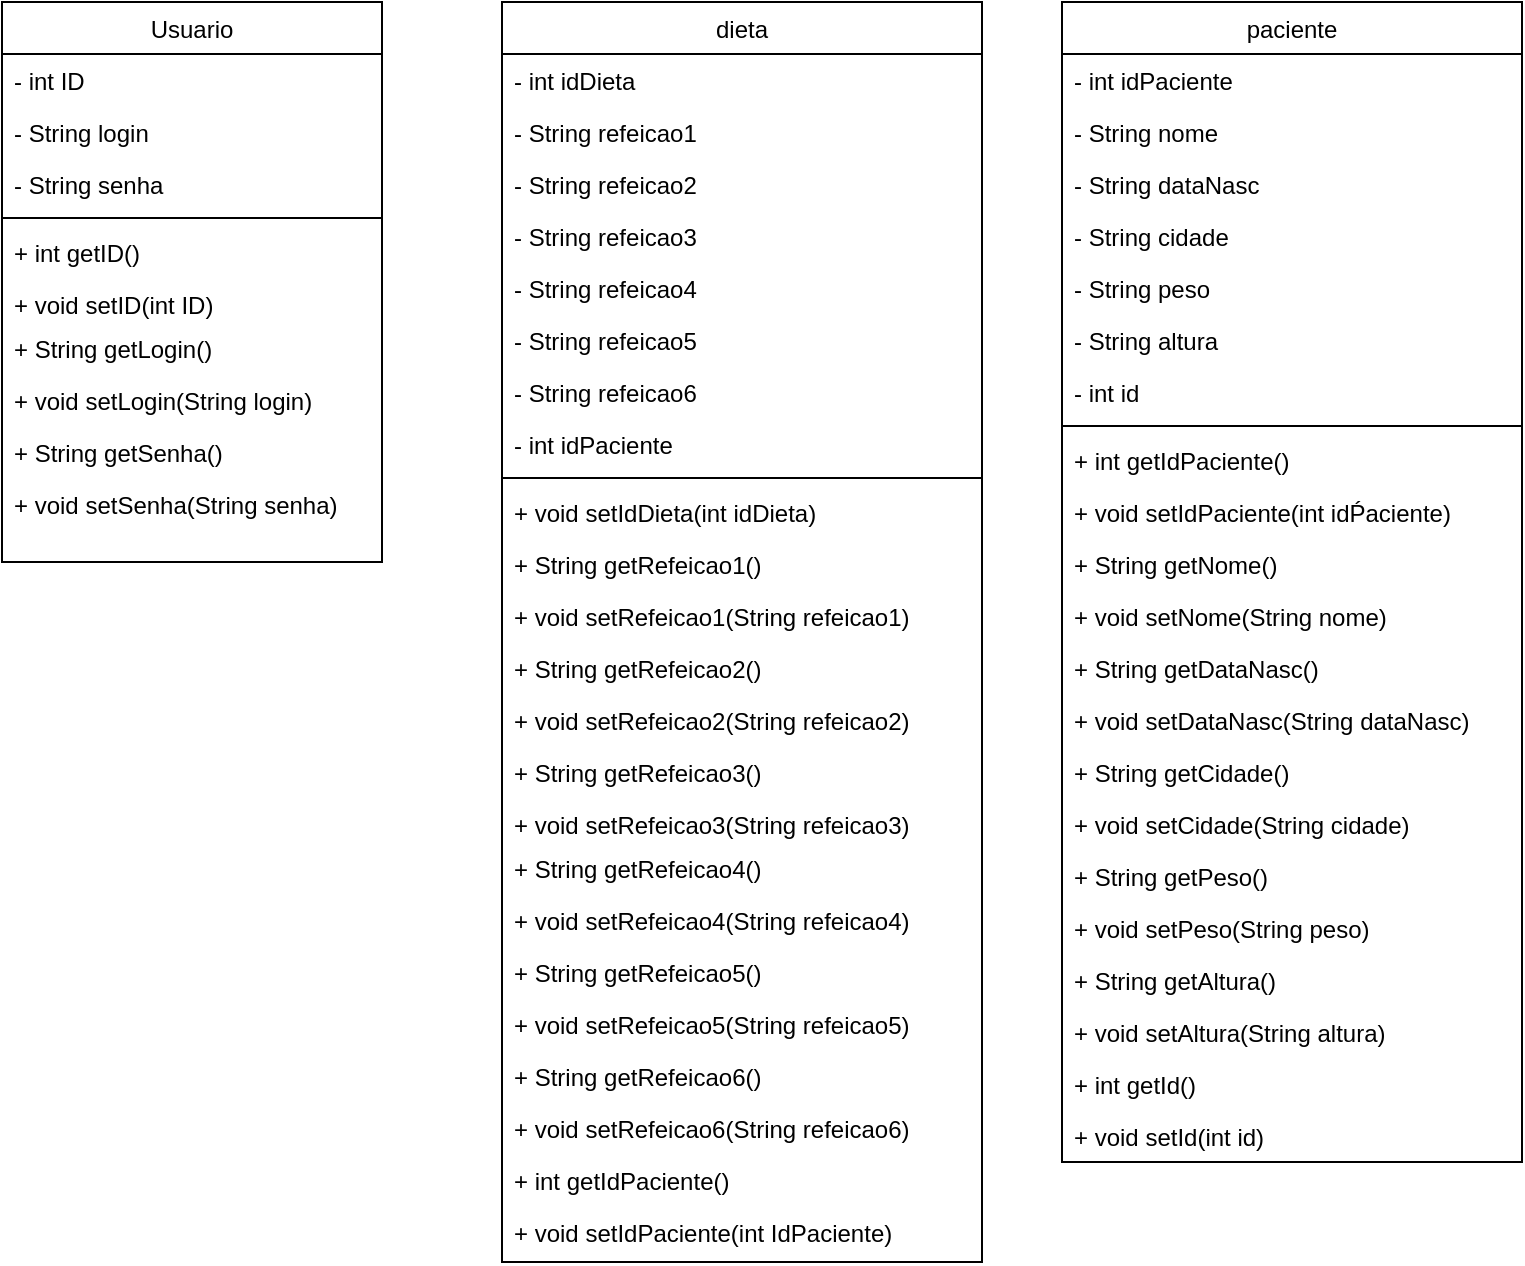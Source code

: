 <mxfile version="17.4.0" type="github">
  <diagram id="oljH0shxHkHEpRgFYSjo" name="Page-1">
    <mxGraphModel dx="1350" dy="793" grid="1" gridSize="10" guides="1" tooltips="1" connect="1" arrows="1" fold="1" page="1" pageScale="1" pageWidth="850" pageHeight="1100" math="0" shadow="0">
      <root>
        <mxCell id="0" />
        <mxCell id="1" parent="0" />
        <mxCell id="dqvvlaPlZ6KTONFacX8O-18" value="Usuario" style="swimlane;fontStyle=0;align=center;verticalAlign=top;childLayout=stackLayout;horizontal=1;startSize=26;horizontalStack=0;resizeParent=1;resizeLast=0;collapsible=1;marginBottom=0;rounded=0;shadow=0;strokeWidth=1;" vertex="1" parent="1">
          <mxGeometry x="40" y="60" width="190" height="280" as="geometry">
            <mxRectangle x="550" y="140" width="160" height="26" as="alternateBounds" />
          </mxGeometry>
        </mxCell>
        <mxCell id="dqvvlaPlZ6KTONFacX8O-19" value="- int ID" style="text;align=left;verticalAlign=top;spacingLeft=4;spacingRight=4;overflow=hidden;rotatable=0;points=[[0,0.5],[1,0.5]];portConstraint=eastwest;rounded=0;shadow=0;html=0;" vertex="1" parent="dqvvlaPlZ6KTONFacX8O-18">
          <mxGeometry y="26" width="190" height="26" as="geometry" />
        </mxCell>
        <mxCell id="dqvvlaPlZ6KTONFacX8O-20" value="- String login" style="text;align=left;verticalAlign=top;spacingLeft=4;spacingRight=4;overflow=hidden;rotatable=0;points=[[0,0.5],[1,0.5]];portConstraint=eastwest;rounded=0;shadow=0;html=0;" vertex="1" parent="dqvvlaPlZ6KTONFacX8O-18">
          <mxGeometry y="52" width="190" height="26" as="geometry" />
        </mxCell>
        <mxCell id="dqvvlaPlZ6KTONFacX8O-21" value="- String senha" style="text;align=left;verticalAlign=top;spacingLeft=4;spacingRight=4;overflow=hidden;rotatable=0;points=[[0,0.5],[1,0.5]];portConstraint=eastwest;rounded=0;shadow=0;html=0;" vertex="1" parent="dqvvlaPlZ6KTONFacX8O-18">
          <mxGeometry y="78" width="190" height="26" as="geometry" />
        </mxCell>
        <mxCell id="dqvvlaPlZ6KTONFacX8O-24" value="" style="line;html=1;strokeWidth=1;align=left;verticalAlign=middle;spacingTop=-1;spacingLeft=3;spacingRight=3;rotatable=0;labelPosition=right;points=[];portConstraint=eastwest;" vertex="1" parent="dqvvlaPlZ6KTONFacX8O-18">
          <mxGeometry y="104" width="190" height="8" as="geometry" />
        </mxCell>
        <mxCell id="dqvvlaPlZ6KTONFacX8O-25" value="+ int getID() " style="text;align=left;verticalAlign=top;spacingLeft=4;spacingRight=4;overflow=hidden;rotatable=0;points=[[0,0.5],[1,0.5]];portConstraint=eastwest;" vertex="1" parent="dqvvlaPlZ6KTONFacX8O-18">
          <mxGeometry y="112" width="190" height="26" as="geometry" />
        </mxCell>
        <mxCell id="dqvvlaPlZ6KTONFacX8O-28" value="+ void setID(int ID)" style="text;align=left;verticalAlign=top;spacingLeft=4;spacingRight=4;overflow=hidden;rotatable=0;points=[[0,0.5],[1,0.5]];portConstraint=eastwest;" vertex="1" parent="dqvvlaPlZ6KTONFacX8O-18">
          <mxGeometry y="138" width="190" height="22" as="geometry" />
        </mxCell>
        <mxCell id="dqvvlaPlZ6KTONFacX8O-27" value="+ String getLogin()" style="text;align=left;verticalAlign=top;spacingLeft=4;spacingRight=4;overflow=hidden;rotatable=0;points=[[0,0.5],[1,0.5]];portConstraint=eastwest;" vertex="1" parent="dqvvlaPlZ6KTONFacX8O-18">
          <mxGeometry y="160" width="190" height="26" as="geometry" />
        </mxCell>
        <mxCell id="dqvvlaPlZ6KTONFacX8O-26" value="+ void setLogin(String login)" style="text;align=left;verticalAlign=top;spacingLeft=4;spacingRight=4;overflow=hidden;rotatable=0;points=[[0,0.5],[1,0.5]];portConstraint=eastwest;" vertex="1" parent="dqvvlaPlZ6KTONFacX8O-18">
          <mxGeometry y="186" width="190" height="26" as="geometry" />
        </mxCell>
        <mxCell id="dqvvlaPlZ6KTONFacX8O-32" value="+ String getSenha()" style="text;align=left;verticalAlign=top;spacingLeft=4;spacingRight=4;overflow=hidden;rotatable=0;points=[[0,0.5],[1,0.5]];portConstraint=eastwest;" vertex="1" parent="dqvvlaPlZ6KTONFacX8O-18">
          <mxGeometry y="212" width="190" height="26" as="geometry" />
        </mxCell>
        <mxCell id="dqvvlaPlZ6KTONFacX8O-31" value="+ void setSenha(String senha)" style="text;align=left;verticalAlign=top;spacingLeft=4;spacingRight=4;overflow=hidden;rotatable=0;points=[[0,0.5],[1,0.5]];portConstraint=eastwest;" vertex="1" parent="dqvvlaPlZ6KTONFacX8O-18">
          <mxGeometry y="238" width="190" height="26" as="geometry" />
        </mxCell>
        <mxCell id="dqvvlaPlZ6KTONFacX8O-33" value="dieta" style="swimlane;fontStyle=0;align=center;verticalAlign=top;childLayout=stackLayout;horizontal=1;startSize=26;horizontalStack=0;resizeParent=1;resizeLast=0;collapsible=1;marginBottom=0;rounded=0;shadow=0;strokeWidth=1;" vertex="1" parent="1">
          <mxGeometry x="290" y="60" width="240" height="630" as="geometry">
            <mxRectangle x="550" y="140" width="160" height="26" as="alternateBounds" />
          </mxGeometry>
        </mxCell>
        <mxCell id="dqvvlaPlZ6KTONFacX8O-34" value="- int idDieta" style="text;align=left;verticalAlign=top;spacingLeft=4;spacingRight=4;overflow=hidden;rotatable=0;points=[[0,0.5],[1,0.5]];portConstraint=eastwest;rounded=0;shadow=0;html=0;" vertex="1" parent="dqvvlaPlZ6KTONFacX8O-33">
          <mxGeometry y="26" width="240" height="26" as="geometry" />
        </mxCell>
        <mxCell id="dqvvlaPlZ6KTONFacX8O-35" value="- String refeicao1" style="text;align=left;verticalAlign=top;spacingLeft=4;spacingRight=4;overflow=hidden;rotatable=0;points=[[0,0.5],[1,0.5]];portConstraint=eastwest;rounded=0;shadow=0;html=0;" vertex="1" parent="dqvvlaPlZ6KTONFacX8O-33">
          <mxGeometry y="52" width="240" height="26" as="geometry" />
        </mxCell>
        <mxCell id="dqvvlaPlZ6KTONFacX8O-36" value="- String refeicao2" style="text;align=left;verticalAlign=top;spacingLeft=4;spacingRight=4;overflow=hidden;rotatable=0;points=[[0,0.5],[1,0.5]];portConstraint=eastwest;rounded=0;shadow=0;html=0;" vertex="1" parent="dqvvlaPlZ6KTONFacX8O-33">
          <mxGeometry y="78" width="240" height="26" as="geometry" />
        </mxCell>
        <mxCell id="dqvvlaPlZ6KTONFacX8O-37" value="- String refeicao3" style="text;align=left;verticalAlign=top;spacingLeft=4;spacingRight=4;overflow=hidden;rotatable=0;points=[[0,0.5],[1,0.5]];portConstraint=eastwest;rounded=0;shadow=0;html=0;" vertex="1" parent="dqvvlaPlZ6KTONFacX8O-33">
          <mxGeometry y="104" width="240" height="26" as="geometry" />
        </mxCell>
        <mxCell id="dqvvlaPlZ6KTONFacX8O-38" value="- String refeicao4" style="text;align=left;verticalAlign=top;spacingLeft=4;spacingRight=4;overflow=hidden;rotatable=0;points=[[0,0.5],[1,0.5]];portConstraint=eastwest;rounded=0;shadow=0;html=0;" vertex="1" parent="dqvvlaPlZ6KTONFacX8O-33">
          <mxGeometry y="130" width="240" height="26" as="geometry" />
        </mxCell>
        <mxCell id="dqvvlaPlZ6KTONFacX8O-42" value="- String refeicao5" style="text;align=left;verticalAlign=top;spacingLeft=4;spacingRight=4;overflow=hidden;rotatable=0;points=[[0,0.5],[1,0.5]];portConstraint=eastwest;rounded=0;shadow=0;html=0;" vertex="1" parent="dqvvlaPlZ6KTONFacX8O-33">
          <mxGeometry y="156" width="240" height="26" as="geometry" />
        </mxCell>
        <mxCell id="dqvvlaPlZ6KTONFacX8O-41" value="- String refeicao6" style="text;align=left;verticalAlign=top;spacingLeft=4;spacingRight=4;overflow=hidden;rotatable=0;points=[[0,0.5],[1,0.5]];portConstraint=eastwest;rounded=0;shadow=0;html=0;" vertex="1" parent="dqvvlaPlZ6KTONFacX8O-33">
          <mxGeometry y="182" width="240" height="26" as="geometry" />
        </mxCell>
        <mxCell id="dqvvlaPlZ6KTONFacX8O-43" value="- int idPaciente" style="text;align=left;verticalAlign=top;spacingLeft=4;spacingRight=4;overflow=hidden;rotatable=0;points=[[0,0.5],[1,0.5]];portConstraint=eastwest;rounded=0;shadow=0;html=0;" vertex="1" parent="dqvvlaPlZ6KTONFacX8O-33">
          <mxGeometry y="208" width="240" height="26" as="geometry" />
        </mxCell>
        <mxCell id="dqvvlaPlZ6KTONFacX8O-39" value="" style="line;html=1;strokeWidth=1;align=left;verticalAlign=middle;spacingTop=-1;spacingLeft=3;spacingRight=3;rotatable=0;labelPosition=right;points=[];portConstraint=eastwest;" vertex="1" parent="dqvvlaPlZ6KTONFacX8O-33">
          <mxGeometry y="234" width="240" height="8" as="geometry" />
        </mxCell>
        <mxCell id="dqvvlaPlZ6KTONFacX8O-40" value="+ void setIdDieta(int idDieta)" style="text;align=left;verticalAlign=top;spacingLeft=4;spacingRight=4;overflow=hidden;rotatable=0;points=[[0,0.5],[1,0.5]];portConstraint=eastwest;" vertex="1" parent="dqvvlaPlZ6KTONFacX8O-33">
          <mxGeometry y="242" width="240" height="26" as="geometry" />
        </mxCell>
        <mxCell id="dqvvlaPlZ6KTONFacX8O-51" value="+ String getRefeicao1()" style="text;align=left;verticalAlign=top;spacingLeft=4;spacingRight=4;overflow=hidden;rotatable=0;points=[[0,0.5],[1,0.5]];portConstraint=eastwest;" vertex="1" parent="dqvvlaPlZ6KTONFacX8O-33">
          <mxGeometry y="268" width="240" height="26" as="geometry" />
        </mxCell>
        <mxCell id="dqvvlaPlZ6KTONFacX8O-50" value="+ void setRefeicao1(String refeicao1)" style="text;align=left;verticalAlign=top;spacingLeft=4;spacingRight=4;overflow=hidden;rotatable=0;points=[[0,0.5],[1,0.5]];portConstraint=eastwest;" vertex="1" parent="dqvvlaPlZ6KTONFacX8O-33">
          <mxGeometry y="294" width="240" height="26" as="geometry" />
        </mxCell>
        <mxCell id="dqvvlaPlZ6KTONFacX8O-49" value="+ String getRefeicao2()" style="text;align=left;verticalAlign=top;spacingLeft=4;spacingRight=4;overflow=hidden;rotatable=0;points=[[0,0.5],[1,0.5]];portConstraint=eastwest;" vertex="1" parent="dqvvlaPlZ6KTONFacX8O-33">
          <mxGeometry y="320" width="240" height="26" as="geometry" />
        </mxCell>
        <mxCell id="dqvvlaPlZ6KTONFacX8O-48" value="+ void setRefeicao2(String refeicao2)" style="text;align=left;verticalAlign=top;spacingLeft=4;spacingRight=4;overflow=hidden;rotatable=0;points=[[0,0.5],[1,0.5]];portConstraint=eastwest;" vertex="1" parent="dqvvlaPlZ6KTONFacX8O-33">
          <mxGeometry y="346" width="240" height="26" as="geometry" />
        </mxCell>
        <mxCell id="dqvvlaPlZ6KTONFacX8O-47" value="+ String getRefeicao3()" style="text;align=left;verticalAlign=top;spacingLeft=4;spacingRight=4;overflow=hidden;rotatable=0;points=[[0,0.5],[1,0.5]];portConstraint=eastwest;" vertex="1" parent="dqvvlaPlZ6KTONFacX8O-33">
          <mxGeometry y="372" width="240" height="26" as="geometry" />
        </mxCell>
        <mxCell id="dqvvlaPlZ6KTONFacX8O-46" value="+ void setRefeicao3(String refeicao3)" style="text;align=left;verticalAlign=top;spacingLeft=4;spacingRight=4;overflow=hidden;rotatable=0;points=[[0,0.5],[1,0.5]];portConstraint=eastwest;" vertex="1" parent="dqvvlaPlZ6KTONFacX8O-33">
          <mxGeometry y="398" width="240" height="22" as="geometry" />
        </mxCell>
        <mxCell id="dqvvlaPlZ6KTONFacX8O-45" value="+ String getRefeicao4()" style="text;align=left;verticalAlign=top;spacingLeft=4;spacingRight=4;overflow=hidden;rotatable=0;points=[[0,0.5],[1,0.5]];portConstraint=eastwest;" vertex="1" parent="dqvvlaPlZ6KTONFacX8O-33">
          <mxGeometry y="420" width="240" height="26" as="geometry" />
        </mxCell>
        <mxCell id="dqvvlaPlZ6KTONFacX8O-44" value="+ void setRefeicao4(String refeicao4)" style="text;align=left;verticalAlign=top;spacingLeft=4;spacingRight=4;overflow=hidden;rotatable=0;points=[[0,0.5],[1,0.5]];portConstraint=eastwest;" vertex="1" parent="dqvvlaPlZ6KTONFacX8O-33">
          <mxGeometry y="446" width="240" height="26" as="geometry" />
        </mxCell>
        <mxCell id="dqvvlaPlZ6KTONFacX8O-56" value="+ String getRefeicao5()" style="text;align=left;verticalAlign=top;spacingLeft=4;spacingRight=4;overflow=hidden;rotatable=0;points=[[0,0.5],[1,0.5]];portConstraint=eastwest;" vertex="1" parent="dqvvlaPlZ6KTONFacX8O-33">
          <mxGeometry y="472" width="240" height="26" as="geometry" />
        </mxCell>
        <mxCell id="dqvvlaPlZ6KTONFacX8O-55" value="+ void setRefeicao5(String refeicao5)" style="text;align=left;verticalAlign=top;spacingLeft=4;spacingRight=4;overflow=hidden;rotatable=0;points=[[0,0.5],[1,0.5]];portConstraint=eastwest;" vertex="1" parent="dqvvlaPlZ6KTONFacX8O-33">
          <mxGeometry y="498" width="240" height="26" as="geometry" />
        </mxCell>
        <mxCell id="dqvvlaPlZ6KTONFacX8O-54" value="+ String getRefeicao6()" style="text;align=left;verticalAlign=top;spacingLeft=4;spacingRight=4;overflow=hidden;rotatable=0;points=[[0,0.5],[1,0.5]];portConstraint=eastwest;" vertex="1" parent="dqvvlaPlZ6KTONFacX8O-33">
          <mxGeometry y="524" width="240" height="26" as="geometry" />
        </mxCell>
        <mxCell id="dqvvlaPlZ6KTONFacX8O-57" value="+ void setRefeicao6(String refeicao6)" style="text;align=left;verticalAlign=top;spacingLeft=4;spacingRight=4;overflow=hidden;rotatable=0;points=[[0,0.5],[1,0.5]];portConstraint=eastwest;" vertex="1" parent="dqvvlaPlZ6KTONFacX8O-33">
          <mxGeometry y="550" width="240" height="26" as="geometry" />
        </mxCell>
        <mxCell id="dqvvlaPlZ6KTONFacX8O-59" value="+ int getIdPaciente()" style="text;align=left;verticalAlign=top;spacingLeft=4;spacingRight=4;overflow=hidden;rotatable=0;points=[[0,0.5],[1,0.5]];portConstraint=eastwest;" vertex="1" parent="dqvvlaPlZ6KTONFacX8O-33">
          <mxGeometry y="576" width="240" height="26" as="geometry" />
        </mxCell>
        <mxCell id="dqvvlaPlZ6KTONFacX8O-58" value="+ void setIdPaciente(int IdPaciente)" style="text;align=left;verticalAlign=top;spacingLeft=4;spacingRight=4;overflow=hidden;rotatable=0;points=[[0,0.5],[1,0.5]];portConstraint=eastwest;" vertex="1" parent="dqvvlaPlZ6KTONFacX8O-33">
          <mxGeometry y="602" width="240" height="26" as="geometry" />
        </mxCell>
        <mxCell id="dqvvlaPlZ6KTONFacX8O-60" value="paciente" style="swimlane;fontStyle=0;align=center;verticalAlign=top;childLayout=stackLayout;horizontal=1;startSize=26;horizontalStack=0;resizeParent=1;resizeLast=0;collapsible=1;marginBottom=0;rounded=0;shadow=0;strokeWidth=1;" vertex="1" parent="1">
          <mxGeometry x="570" y="60" width="230" height="580" as="geometry">
            <mxRectangle x="550" y="140" width="160" height="26" as="alternateBounds" />
          </mxGeometry>
        </mxCell>
        <mxCell id="dqvvlaPlZ6KTONFacX8O-61" value="- int idPaciente" style="text;align=left;verticalAlign=top;spacingLeft=4;spacingRight=4;overflow=hidden;rotatable=0;points=[[0,0.5],[1,0.5]];portConstraint=eastwest;rounded=0;shadow=0;html=0;" vertex="1" parent="dqvvlaPlZ6KTONFacX8O-60">
          <mxGeometry y="26" width="230" height="26" as="geometry" />
        </mxCell>
        <mxCell id="dqvvlaPlZ6KTONFacX8O-62" value="- String nome" style="text;align=left;verticalAlign=top;spacingLeft=4;spacingRight=4;overflow=hidden;rotatable=0;points=[[0,0.5],[1,0.5]];portConstraint=eastwest;rounded=0;shadow=0;html=0;" vertex="1" parent="dqvvlaPlZ6KTONFacX8O-60">
          <mxGeometry y="52" width="230" height="26" as="geometry" />
        </mxCell>
        <mxCell id="dqvvlaPlZ6KTONFacX8O-63" value="- String dataNasc" style="text;align=left;verticalAlign=top;spacingLeft=4;spacingRight=4;overflow=hidden;rotatable=0;points=[[0,0.5],[1,0.5]];portConstraint=eastwest;rounded=0;shadow=0;html=0;" vertex="1" parent="dqvvlaPlZ6KTONFacX8O-60">
          <mxGeometry y="78" width="230" height="26" as="geometry" />
        </mxCell>
        <mxCell id="dqvvlaPlZ6KTONFacX8O-64" value="- String cidade" style="text;align=left;verticalAlign=top;spacingLeft=4;spacingRight=4;overflow=hidden;rotatable=0;points=[[0,0.5],[1,0.5]];portConstraint=eastwest;rounded=0;shadow=0;html=0;" vertex="1" parent="dqvvlaPlZ6KTONFacX8O-60">
          <mxGeometry y="104" width="230" height="26" as="geometry" />
        </mxCell>
        <mxCell id="dqvvlaPlZ6KTONFacX8O-65" value="- String peso" style="text;align=left;verticalAlign=top;spacingLeft=4;spacingRight=4;overflow=hidden;rotatable=0;points=[[0,0.5],[1,0.5]];portConstraint=eastwest;rounded=0;shadow=0;html=0;" vertex="1" parent="dqvvlaPlZ6KTONFacX8O-60">
          <mxGeometry y="130" width="230" height="26" as="geometry" />
        </mxCell>
        <mxCell id="dqvvlaPlZ6KTONFacX8O-70" value="- String altura" style="text;align=left;verticalAlign=top;spacingLeft=4;spacingRight=4;overflow=hidden;rotatable=0;points=[[0,0.5],[1,0.5]];portConstraint=eastwest;rounded=0;shadow=0;html=0;" vertex="1" parent="dqvvlaPlZ6KTONFacX8O-60">
          <mxGeometry y="156" width="230" height="26" as="geometry" />
        </mxCell>
        <mxCell id="dqvvlaPlZ6KTONFacX8O-69" value="- int id" style="text;align=left;verticalAlign=top;spacingLeft=4;spacingRight=4;overflow=hidden;rotatable=0;points=[[0,0.5],[1,0.5]];portConstraint=eastwest;rounded=0;shadow=0;html=0;" vertex="1" parent="dqvvlaPlZ6KTONFacX8O-60">
          <mxGeometry y="182" width="230" height="26" as="geometry" />
        </mxCell>
        <mxCell id="dqvvlaPlZ6KTONFacX8O-66" value="" style="line;html=1;strokeWidth=1;align=left;verticalAlign=middle;spacingTop=-1;spacingLeft=3;spacingRight=3;rotatable=0;labelPosition=right;points=[];portConstraint=eastwest;" vertex="1" parent="dqvvlaPlZ6KTONFacX8O-60">
          <mxGeometry y="208" width="230" height="8" as="geometry" />
        </mxCell>
        <mxCell id="dqvvlaPlZ6KTONFacX8O-67" value="+ int getIdPaciente()" style="text;align=left;verticalAlign=top;spacingLeft=4;spacingRight=4;overflow=hidden;rotatable=0;points=[[0,0.5],[1,0.5]];portConstraint=eastwest;" vertex="1" parent="dqvvlaPlZ6KTONFacX8O-60">
          <mxGeometry y="216" width="230" height="26" as="geometry" />
        </mxCell>
        <mxCell id="dqvvlaPlZ6KTONFacX8O-77" value="+ void setIdPaciente(int idṔaciente)" style="text;align=left;verticalAlign=top;spacingLeft=4;spacingRight=4;overflow=hidden;rotatable=0;points=[[0,0.5],[1,0.5]];portConstraint=eastwest;" vertex="1" parent="dqvvlaPlZ6KTONFacX8O-60">
          <mxGeometry y="242" width="230" height="26" as="geometry" />
        </mxCell>
        <mxCell id="dqvvlaPlZ6KTONFacX8O-76" value="+ String getNome()" style="text;align=left;verticalAlign=top;spacingLeft=4;spacingRight=4;overflow=hidden;rotatable=0;points=[[0,0.5],[1,0.5]];portConstraint=eastwest;" vertex="1" parent="dqvvlaPlZ6KTONFacX8O-60">
          <mxGeometry y="268" width="230" height="26" as="geometry" />
        </mxCell>
        <mxCell id="dqvvlaPlZ6KTONFacX8O-75" value="+ void setNome(String nome)" style="text;align=left;verticalAlign=top;spacingLeft=4;spacingRight=4;overflow=hidden;rotatable=0;points=[[0,0.5],[1,0.5]];portConstraint=eastwest;" vertex="1" parent="dqvvlaPlZ6KTONFacX8O-60">
          <mxGeometry y="294" width="230" height="26" as="geometry" />
        </mxCell>
        <mxCell id="dqvvlaPlZ6KTONFacX8O-74" value="+ String getDataNasc()" style="text;align=left;verticalAlign=top;spacingLeft=4;spacingRight=4;overflow=hidden;rotatable=0;points=[[0,0.5],[1,0.5]];portConstraint=eastwest;" vertex="1" parent="dqvvlaPlZ6KTONFacX8O-60">
          <mxGeometry y="320" width="230" height="26" as="geometry" />
        </mxCell>
        <mxCell id="dqvvlaPlZ6KTONFacX8O-73" value="+ void setDataNasc(String dataNasc)" style="text;align=left;verticalAlign=top;spacingLeft=4;spacingRight=4;overflow=hidden;rotatable=0;points=[[0,0.5],[1,0.5]];portConstraint=eastwest;" vertex="1" parent="dqvvlaPlZ6KTONFacX8O-60">
          <mxGeometry y="346" width="230" height="26" as="geometry" />
        </mxCell>
        <mxCell id="dqvvlaPlZ6KTONFacX8O-72" value="+ String getCidade()" style="text;align=left;verticalAlign=top;spacingLeft=4;spacingRight=4;overflow=hidden;rotatable=0;points=[[0,0.5],[1,0.5]];portConstraint=eastwest;" vertex="1" parent="dqvvlaPlZ6KTONFacX8O-60">
          <mxGeometry y="372" width="230" height="26" as="geometry" />
        </mxCell>
        <mxCell id="dqvvlaPlZ6KTONFacX8O-71" value="+ void setCidade(String cidade)" style="text;align=left;verticalAlign=top;spacingLeft=4;spacingRight=4;overflow=hidden;rotatable=0;points=[[0,0.5],[1,0.5]];portConstraint=eastwest;" vertex="1" parent="dqvvlaPlZ6KTONFacX8O-60">
          <mxGeometry y="398" width="230" height="26" as="geometry" />
        </mxCell>
        <mxCell id="dqvvlaPlZ6KTONFacX8O-82" value="+ String getPeso()" style="text;align=left;verticalAlign=top;spacingLeft=4;spacingRight=4;overflow=hidden;rotatable=0;points=[[0,0.5],[1,0.5]];portConstraint=eastwest;" vertex="1" parent="dqvvlaPlZ6KTONFacX8O-60">
          <mxGeometry y="424" width="230" height="26" as="geometry" />
        </mxCell>
        <mxCell id="dqvvlaPlZ6KTONFacX8O-81" value="+ void setPeso(String peso)" style="text;align=left;verticalAlign=top;spacingLeft=4;spacingRight=4;overflow=hidden;rotatable=0;points=[[0,0.5],[1,0.5]];portConstraint=eastwest;" vertex="1" parent="dqvvlaPlZ6KTONFacX8O-60">
          <mxGeometry y="450" width="230" height="26" as="geometry" />
        </mxCell>
        <mxCell id="dqvvlaPlZ6KTONFacX8O-80" value="+ String getAltura()" style="text;align=left;verticalAlign=top;spacingLeft=4;spacingRight=4;overflow=hidden;rotatable=0;points=[[0,0.5],[1,0.5]];portConstraint=eastwest;" vertex="1" parent="dqvvlaPlZ6KTONFacX8O-60">
          <mxGeometry y="476" width="230" height="26" as="geometry" />
        </mxCell>
        <mxCell id="dqvvlaPlZ6KTONFacX8O-79" value="+ void setAltura(String altura)" style="text;align=left;verticalAlign=top;spacingLeft=4;spacingRight=4;overflow=hidden;rotatable=0;points=[[0,0.5],[1,0.5]];portConstraint=eastwest;" vertex="1" parent="dqvvlaPlZ6KTONFacX8O-60">
          <mxGeometry y="502" width="230" height="26" as="geometry" />
        </mxCell>
        <mxCell id="dqvvlaPlZ6KTONFacX8O-78" value="+ int getId()" style="text;align=left;verticalAlign=top;spacingLeft=4;spacingRight=4;overflow=hidden;rotatable=0;points=[[0,0.5],[1,0.5]];portConstraint=eastwest;" vertex="1" parent="dqvvlaPlZ6KTONFacX8O-60">
          <mxGeometry y="528" width="230" height="26" as="geometry" />
        </mxCell>
        <mxCell id="dqvvlaPlZ6KTONFacX8O-83" value="+ void setId(int id)" style="text;align=left;verticalAlign=top;spacingLeft=4;spacingRight=4;overflow=hidden;rotatable=0;points=[[0,0.5],[1,0.5]];portConstraint=eastwest;" vertex="1" parent="dqvvlaPlZ6KTONFacX8O-60">
          <mxGeometry y="554" width="230" height="26" as="geometry" />
        </mxCell>
      </root>
    </mxGraphModel>
  </diagram>
</mxfile>
